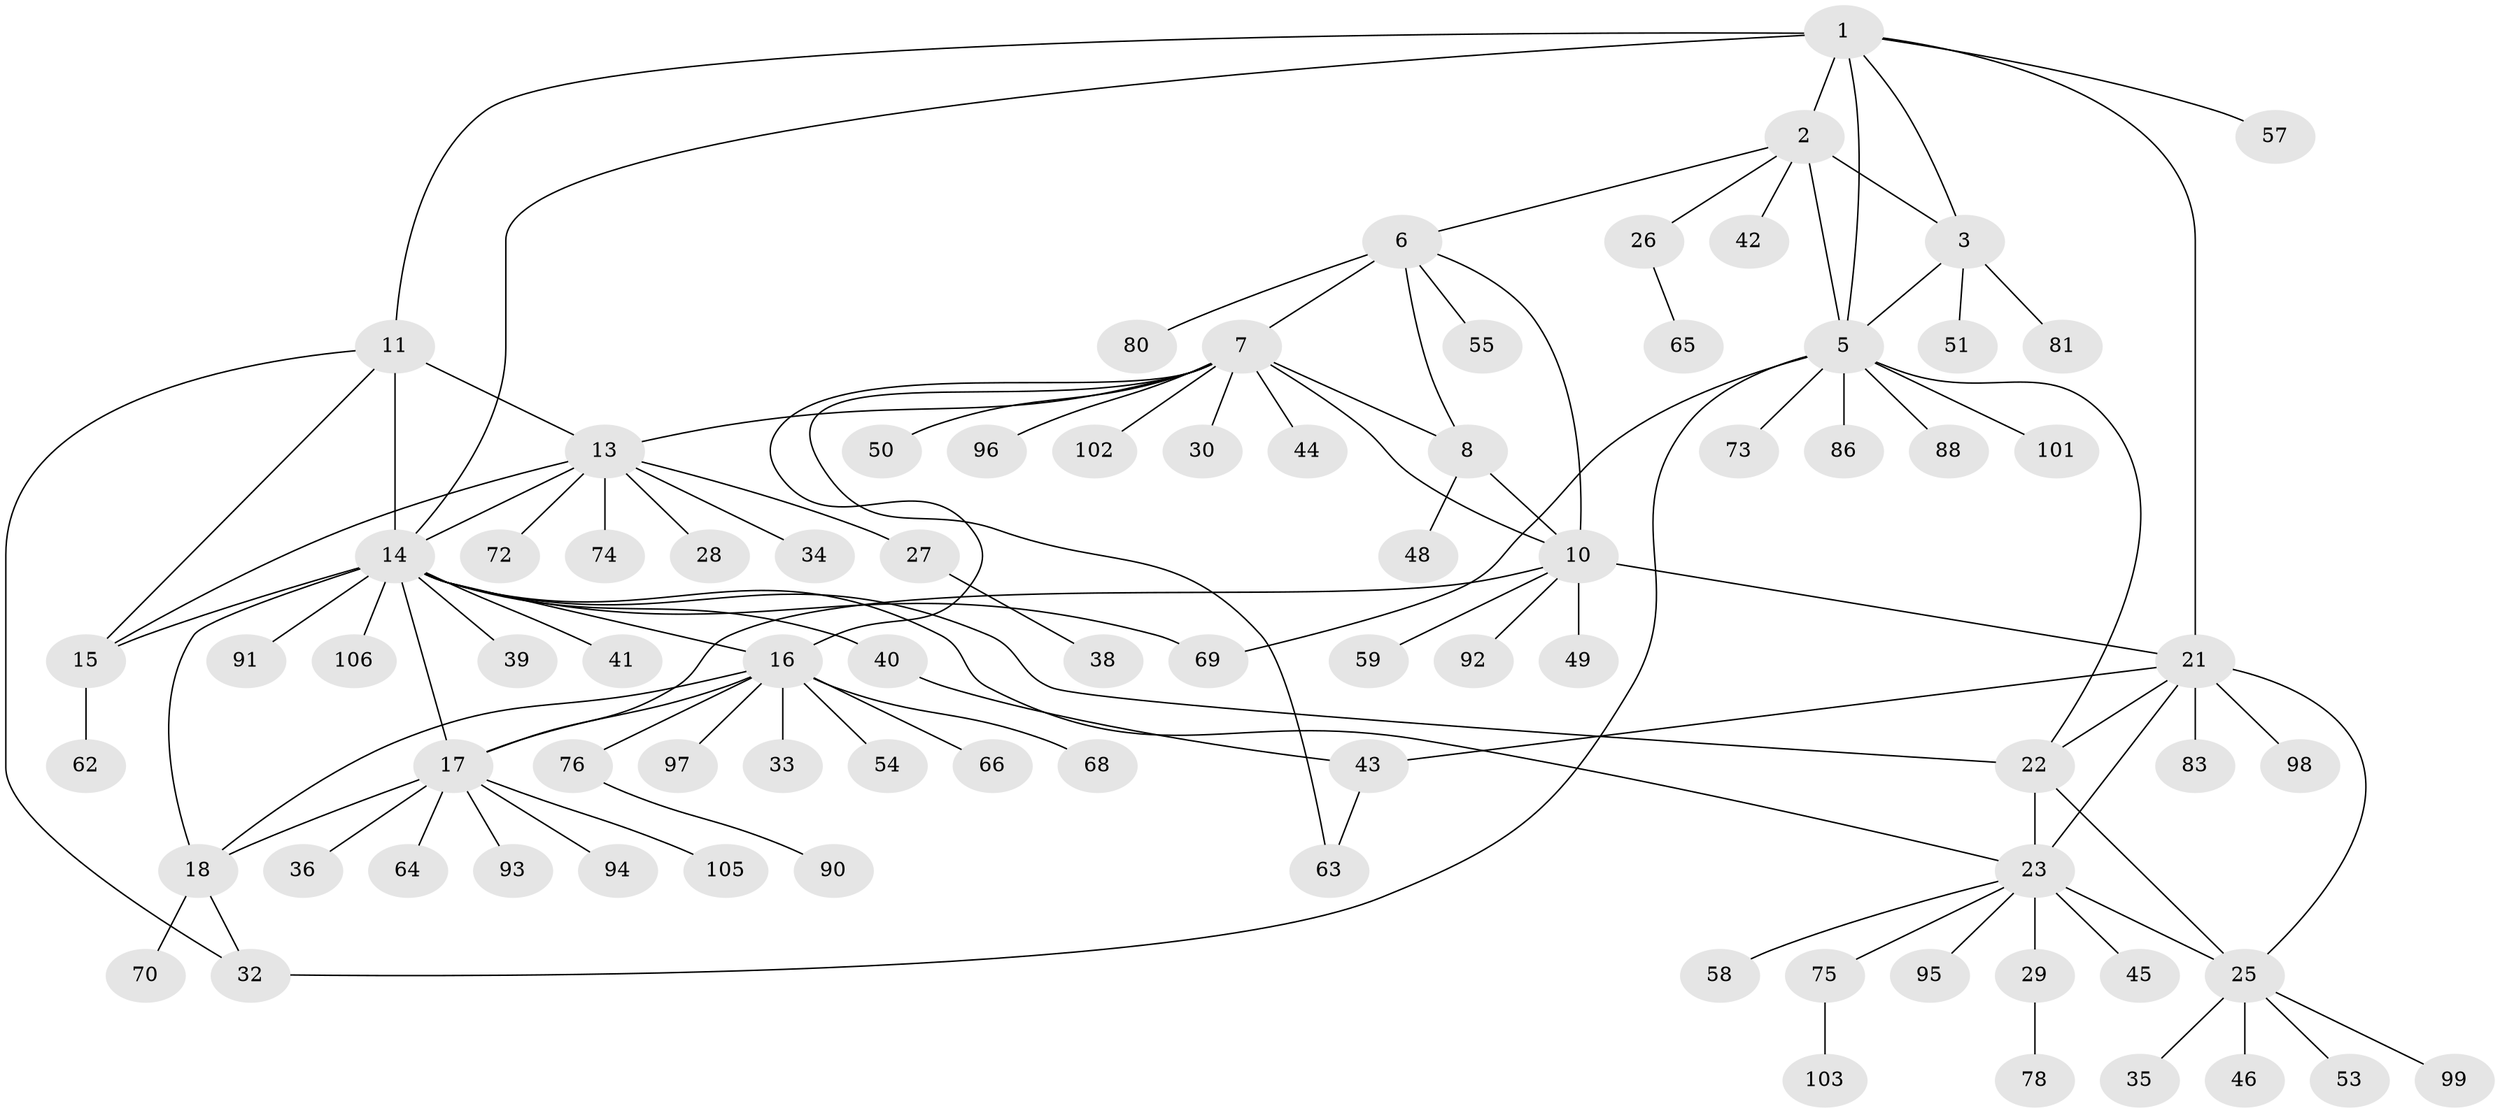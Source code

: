 // Generated by graph-tools (version 1.1) at 2025/24/03/03/25 07:24:12]
// undirected, 82 vertices, 109 edges
graph export_dot {
graph [start="1"]
  node [color=gray90,style=filled];
  1;
  2 [super="+4"];
  3 [super="+60"];
  5 [super="+79"];
  6;
  7 [super="+9"];
  8;
  10 [super="+56"];
  11 [super="+12"];
  13 [super="+61"];
  14 [super="+20"];
  15 [super="+87"];
  16 [super="+31"];
  17 [super="+37"];
  18 [super="+19"];
  21 [super="+47"];
  22 [super="+82"];
  23 [super="+24"];
  25 [super="+71"];
  26;
  27;
  28;
  29;
  30 [super="+84"];
  32 [super="+104"];
  33;
  34;
  35;
  36;
  38;
  39;
  40;
  41;
  42;
  43;
  44 [super="+52"];
  45;
  46 [super="+85"];
  48;
  49;
  50;
  51;
  53;
  54;
  55;
  57;
  58 [super="+89"];
  59;
  62 [super="+67"];
  63;
  64;
  65;
  66;
  68;
  69;
  70;
  72;
  73;
  74;
  75 [super="+77"];
  76;
  78 [super="+100"];
  80;
  81;
  83;
  86;
  88;
  90;
  91;
  92;
  93;
  94;
  95;
  96;
  97;
  98;
  99;
  101;
  102;
  103;
  105;
  106;
  1 -- 2 [weight=2];
  1 -- 3;
  1 -- 5;
  1 -- 57;
  1 -- 14;
  1 -- 11;
  1 -- 21;
  2 -- 3 [weight=2];
  2 -- 5 [weight=2];
  2 -- 6;
  2 -- 26;
  2 -- 42;
  3 -- 5;
  3 -- 51;
  3 -- 81;
  5 -- 22;
  5 -- 32;
  5 -- 69;
  5 -- 73;
  5 -- 86;
  5 -- 88;
  5 -- 101;
  6 -- 7 [weight=2];
  6 -- 8;
  6 -- 10;
  6 -- 55;
  6 -- 80;
  7 -- 8 [weight=2];
  7 -- 10 [weight=2];
  7 -- 30;
  7 -- 44;
  7 -- 102;
  7 -- 96;
  7 -- 13 [weight=2];
  7 -- 16;
  7 -- 50;
  7 -- 63;
  8 -- 10;
  8 -- 48;
  10 -- 21;
  10 -- 49;
  10 -- 59;
  10 -- 92;
  10 -- 17;
  11 -- 13 [weight=2];
  11 -- 14 [weight=2];
  11 -- 15 [weight=2];
  11 -- 32;
  13 -- 14;
  13 -- 15;
  13 -- 27;
  13 -- 28;
  13 -- 34;
  13 -- 72;
  13 -- 74;
  14 -- 15;
  14 -- 39;
  14 -- 40 [weight=2];
  14 -- 69;
  14 -- 41;
  14 -- 106;
  14 -- 16;
  14 -- 17;
  14 -- 18 [weight=2];
  14 -- 22;
  14 -- 91;
  14 -- 23;
  15 -- 62;
  16 -- 17;
  16 -- 18 [weight=2];
  16 -- 33;
  16 -- 54;
  16 -- 66;
  16 -- 68;
  16 -- 76;
  16 -- 97;
  17 -- 18 [weight=2];
  17 -- 36;
  17 -- 64;
  17 -- 93;
  17 -- 94;
  17 -- 105;
  18 -- 32;
  18 -- 70;
  21 -- 22;
  21 -- 23 [weight=2];
  21 -- 25;
  21 -- 43;
  21 -- 83;
  21 -- 98;
  22 -- 23 [weight=2];
  22 -- 25;
  23 -- 25 [weight=2];
  23 -- 29;
  23 -- 45;
  23 -- 75;
  23 -- 58;
  23 -- 95;
  25 -- 35;
  25 -- 46;
  25 -- 53;
  25 -- 99;
  26 -- 65;
  27 -- 38;
  29 -- 78;
  40 -- 43;
  43 -- 63;
  75 -- 103;
  76 -- 90;
}
